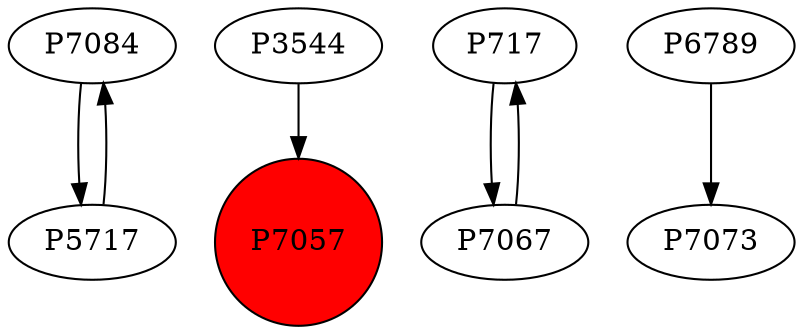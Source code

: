 digraph {
	P7084 -> P5717
	P3544 -> P7057
	P5717 -> P7084
	P717 -> P7067
	P6789 -> P7073
	P7067 -> P717
	P7057 [shape=circle]
	P7057 [style=filled]
	P7057 [fillcolor=red]
}